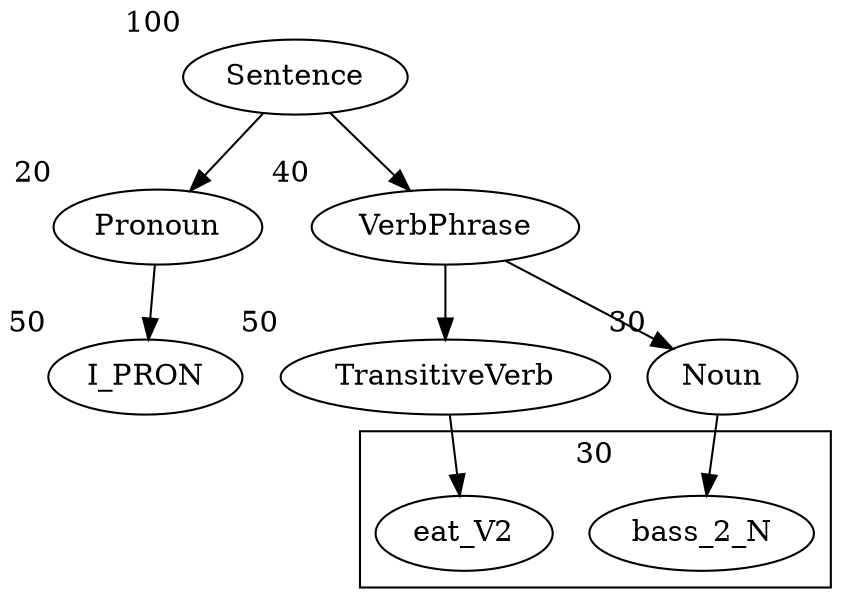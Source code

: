 digraph G {
  Sentence [label="Sentence" xlabel=100]
  Pronoun [label="Pronoun" xlabel=20]
  I_PRON [label="I_PRON" xlabel=50]
  VerbPhrase [label="VerbPhrase" xlabel=40]
  TransitiveVerb [label="TransitiveVerb" xlabel=50]
  eat_V2 [label="eat_V2"]
  Noun [label="Noun" xlabel=30]
  bass_N [label="bass_2_N"]
  Sentence -> Pronoun
  Pronoun -> I_PRON
  Sentence -> VerbPhrase
  VerbPhrase -> TransitiveVerb
  TransitiveVerb -> eat_V2 
  VerbPhrase -> Noun
  Noun -> bass_N
  subgraph cluster_1 {
		node [style=filled];
		eat_V2
                bass_N
		label = "30";
	}
}

